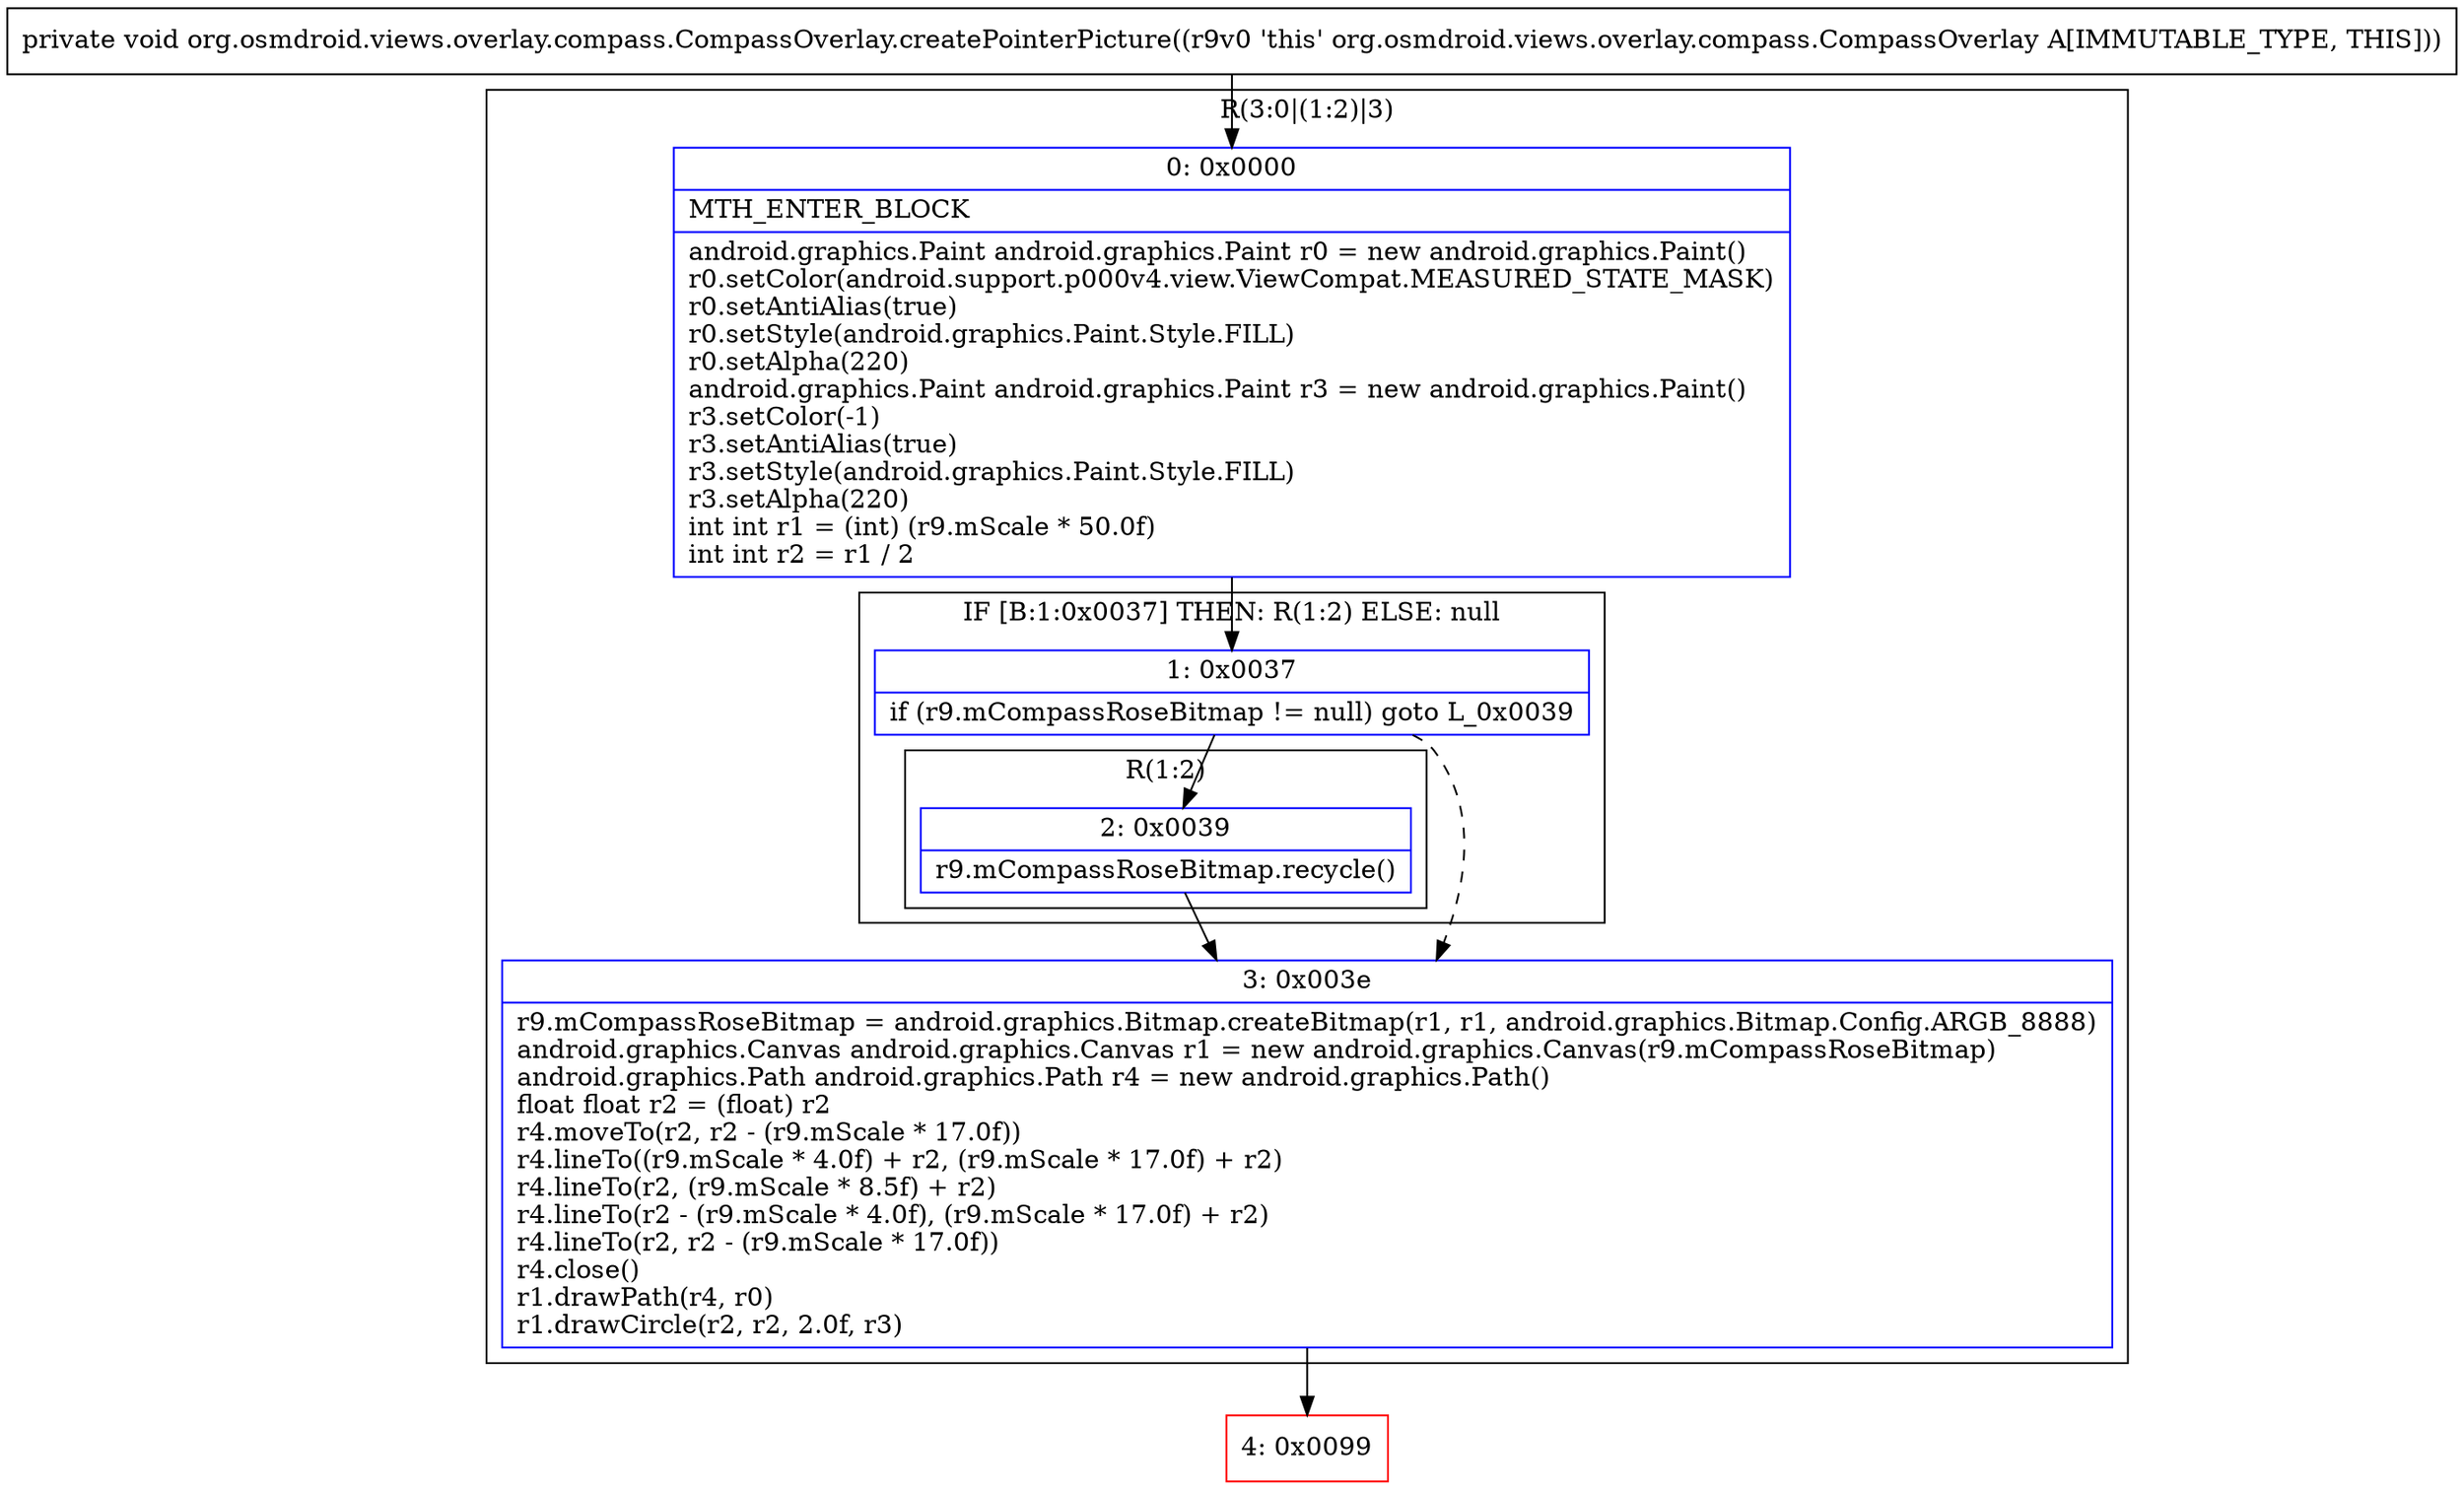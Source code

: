 digraph "CFG fororg.osmdroid.views.overlay.compass.CompassOverlay.createPointerPicture()V" {
subgraph cluster_Region_458444461 {
label = "R(3:0|(1:2)|3)";
node [shape=record,color=blue];
Node_0 [shape=record,label="{0\:\ 0x0000|MTH_ENTER_BLOCK\l|android.graphics.Paint android.graphics.Paint r0 = new android.graphics.Paint()\lr0.setColor(android.support.p000v4.view.ViewCompat.MEASURED_STATE_MASK)\lr0.setAntiAlias(true)\lr0.setStyle(android.graphics.Paint.Style.FILL)\lr0.setAlpha(220)\landroid.graphics.Paint android.graphics.Paint r3 = new android.graphics.Paint()\lr3.setColor(\-1)\lr3.setAntiAlias(true)\lr3.setStyle(android.graphics.Paint.Style.FILL)\lr3.setAlpha(220)\lint int r1 = (int) (r9.mScale * 50.0f)\lint int r2 = r1 \/ 2\l}"];
subgraph cluster_IfRegion_1068588193 {
label = "IF [B:1:0x0037] THEN: R(1:2) ELSE: null";
node [shape=record,color=blue];
Node_1 [shape=record,label="{1\:\ 0x0037|if (r9.mCompassRoseBitmap != null) goto L_0x0039\l}"];
subgraph cluster_Region_1887622638 {
label = "R(1:2)";
node [shape=record,color=blue];
Node_2 [shape=record,label="{2\:\ 0x0039|r9.mCompassRoseBitmap.recycle()\l}"];
}
}
Node_3 [shape=record,label="{3\:\ 0x003e|r9.mCompassRoseBitmap = android.graphics.Bitmap.createBitmap(r1, r1, android.graphics.Bitmap.Config.ARGB_8888)\landroid.graphics.Canvas android.graphics.Canvas r1 = new android.graphics.Canvas(r9.mCompassRoseBitmap)\landroid.graphics.Path android.graphics.Path r4 = new android.graphics.Path()\lfloat float r2 = (float) r2\lr4.moveTo(r2, r2 \- (r9.mScale * 17.0f))\lr4.lineTo((r9.mScale * 4.0f) + r2, (r9.mScale * 17.0f) + r2)\lr4.lineTo(r2, (r9.mScale * 8.5f) + r2)\lr4.lineTo(r2 \- (r9.mScale * 4.0f), (r9.mScale * 17.0f) + r2)\lr4.lineTo(r2, r2 \- (r9.mScale * 17.0f))\lr4.close()\lr1.drawPath(r4, r0)\lr1.drawCircle(r2, r2, 2.0f, r3)\l}"];
}
Node_4 [shape=record,color=red,label="{4\:\ 0x0099}"];
MethodNode[shape=record,label="{private void org.osmdroid.views.overlay.compass.CompassOverlay.createPointerPicture((r9v0 'this' org.osmdroid.views.overlay.compass.CompassOverlay A[IMMUTABLE_TYPE, THIS])) }"];
MethodNode -> Node_0;
Node_0 -> Node_1;
Node_1 -> Node_2;
Node_1 -> Node_3[style=dashed];
Node_2 -> Node_3;
Node_3 -> Node_4;
}

